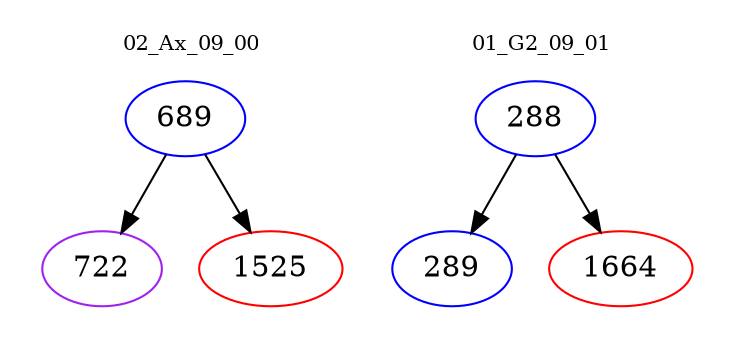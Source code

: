 digraph{
subgraph cluster_0 {
color = white
label = "02_Ax_09_00";
fontsize=10;
T0_689 [label="689", color="blue"]
T0_689 -> T0_722 [color="black"]
T0_722 [label="722", color="purple"]
T0_689 -> T0_1525 [color="black"]
T0_1525 [label="1525", color="red"]
}
subgraph cluster_1 {
color = white
label = "01_G2_09_01";
fontsize=10;
T1_288 [label="288", color="blue"]
T1_288 -> T1_289 [color="black"]
T1_289 [label="289", color="blue"]
T1_288 -> T1_1664 [color="black"]
T1_1664 [label="1664", color="red"]
}
}
